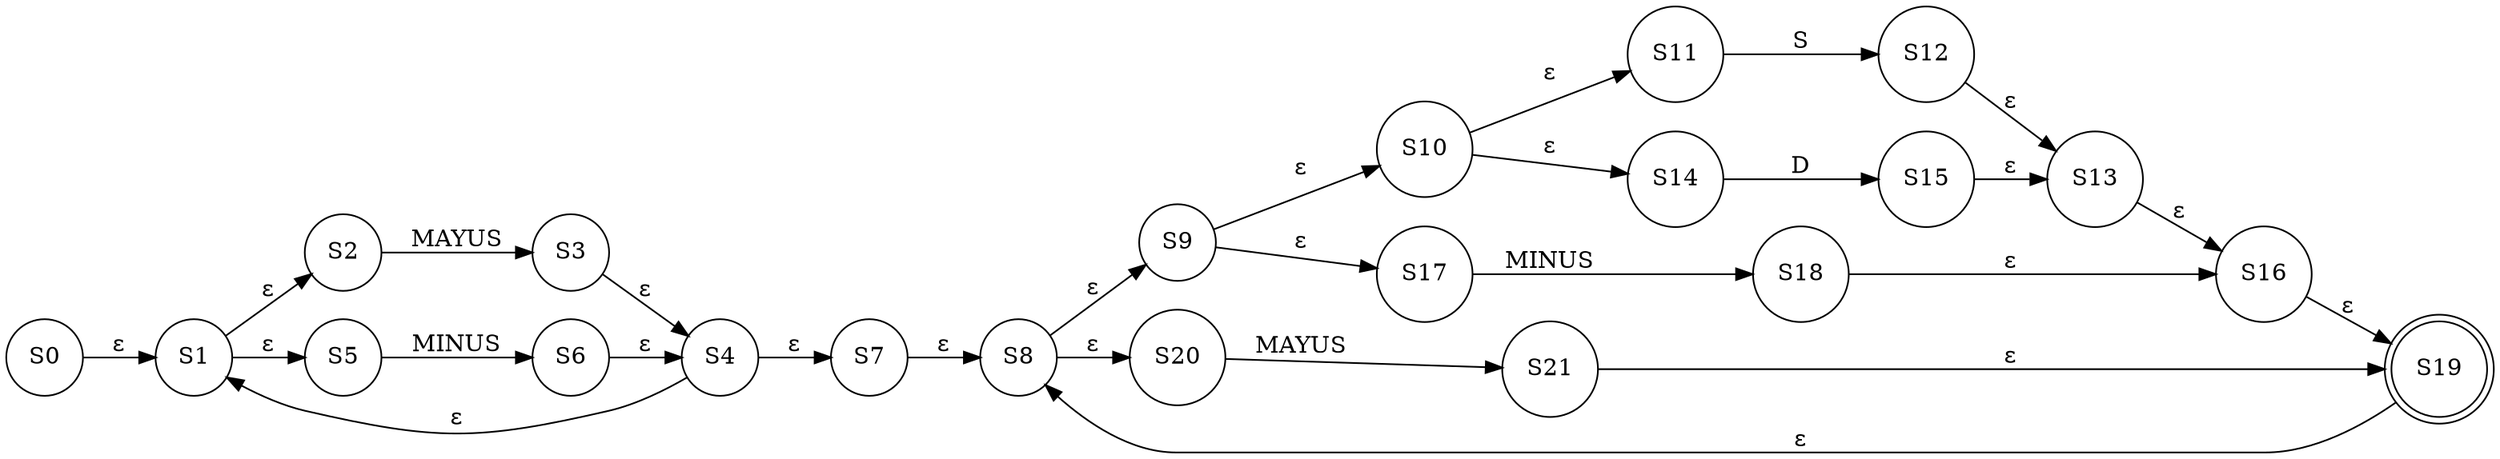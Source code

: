 digraph grafica{
rankdir=LR;
forcelabels= true;
node [shape = circle];
S0;
S1;
S2;
S3;
S4;
S5;
S6;
S7;
S8;
S9;
S10;
S11;
S12;
S13;
S14;
S15;
S16;
S17;
S18;
S19[shape = doublecircle];
S20;
S21;
S1->S2[label="ε"]
S1->S5[label="ε"]
S2->S3[label="MAYUS"]
S3->S4[label="ε"]
S5->S6[label="MINUS"]
S6->S4[label="ε"]
S0->S1[label="ε"]
S4->S1[label="ε"]
S4->S7[label="ε"]
S10->S11[label="ε"]
S10->S14[label="ε"]
S11->S12[label="S"]
S12->S13[label="ε"]
S14->S15[label="D"]
S15->S13[label="ε"]
S9->S10[label="ε"]
S9->S17[label="ε"]
S13->S16[label="ε"]
S17->S18[label="MINUS"]
S18->S16[label="ε"]
S8->S9[label="ε"]
S8->S20[label="ε"]
S16->S19[label="ε"]
S20->S21[label="MAYUS"]
S21->S19[label="ε"]
S7->S8[label="ε"]
S19->S8[label="ε"]

}